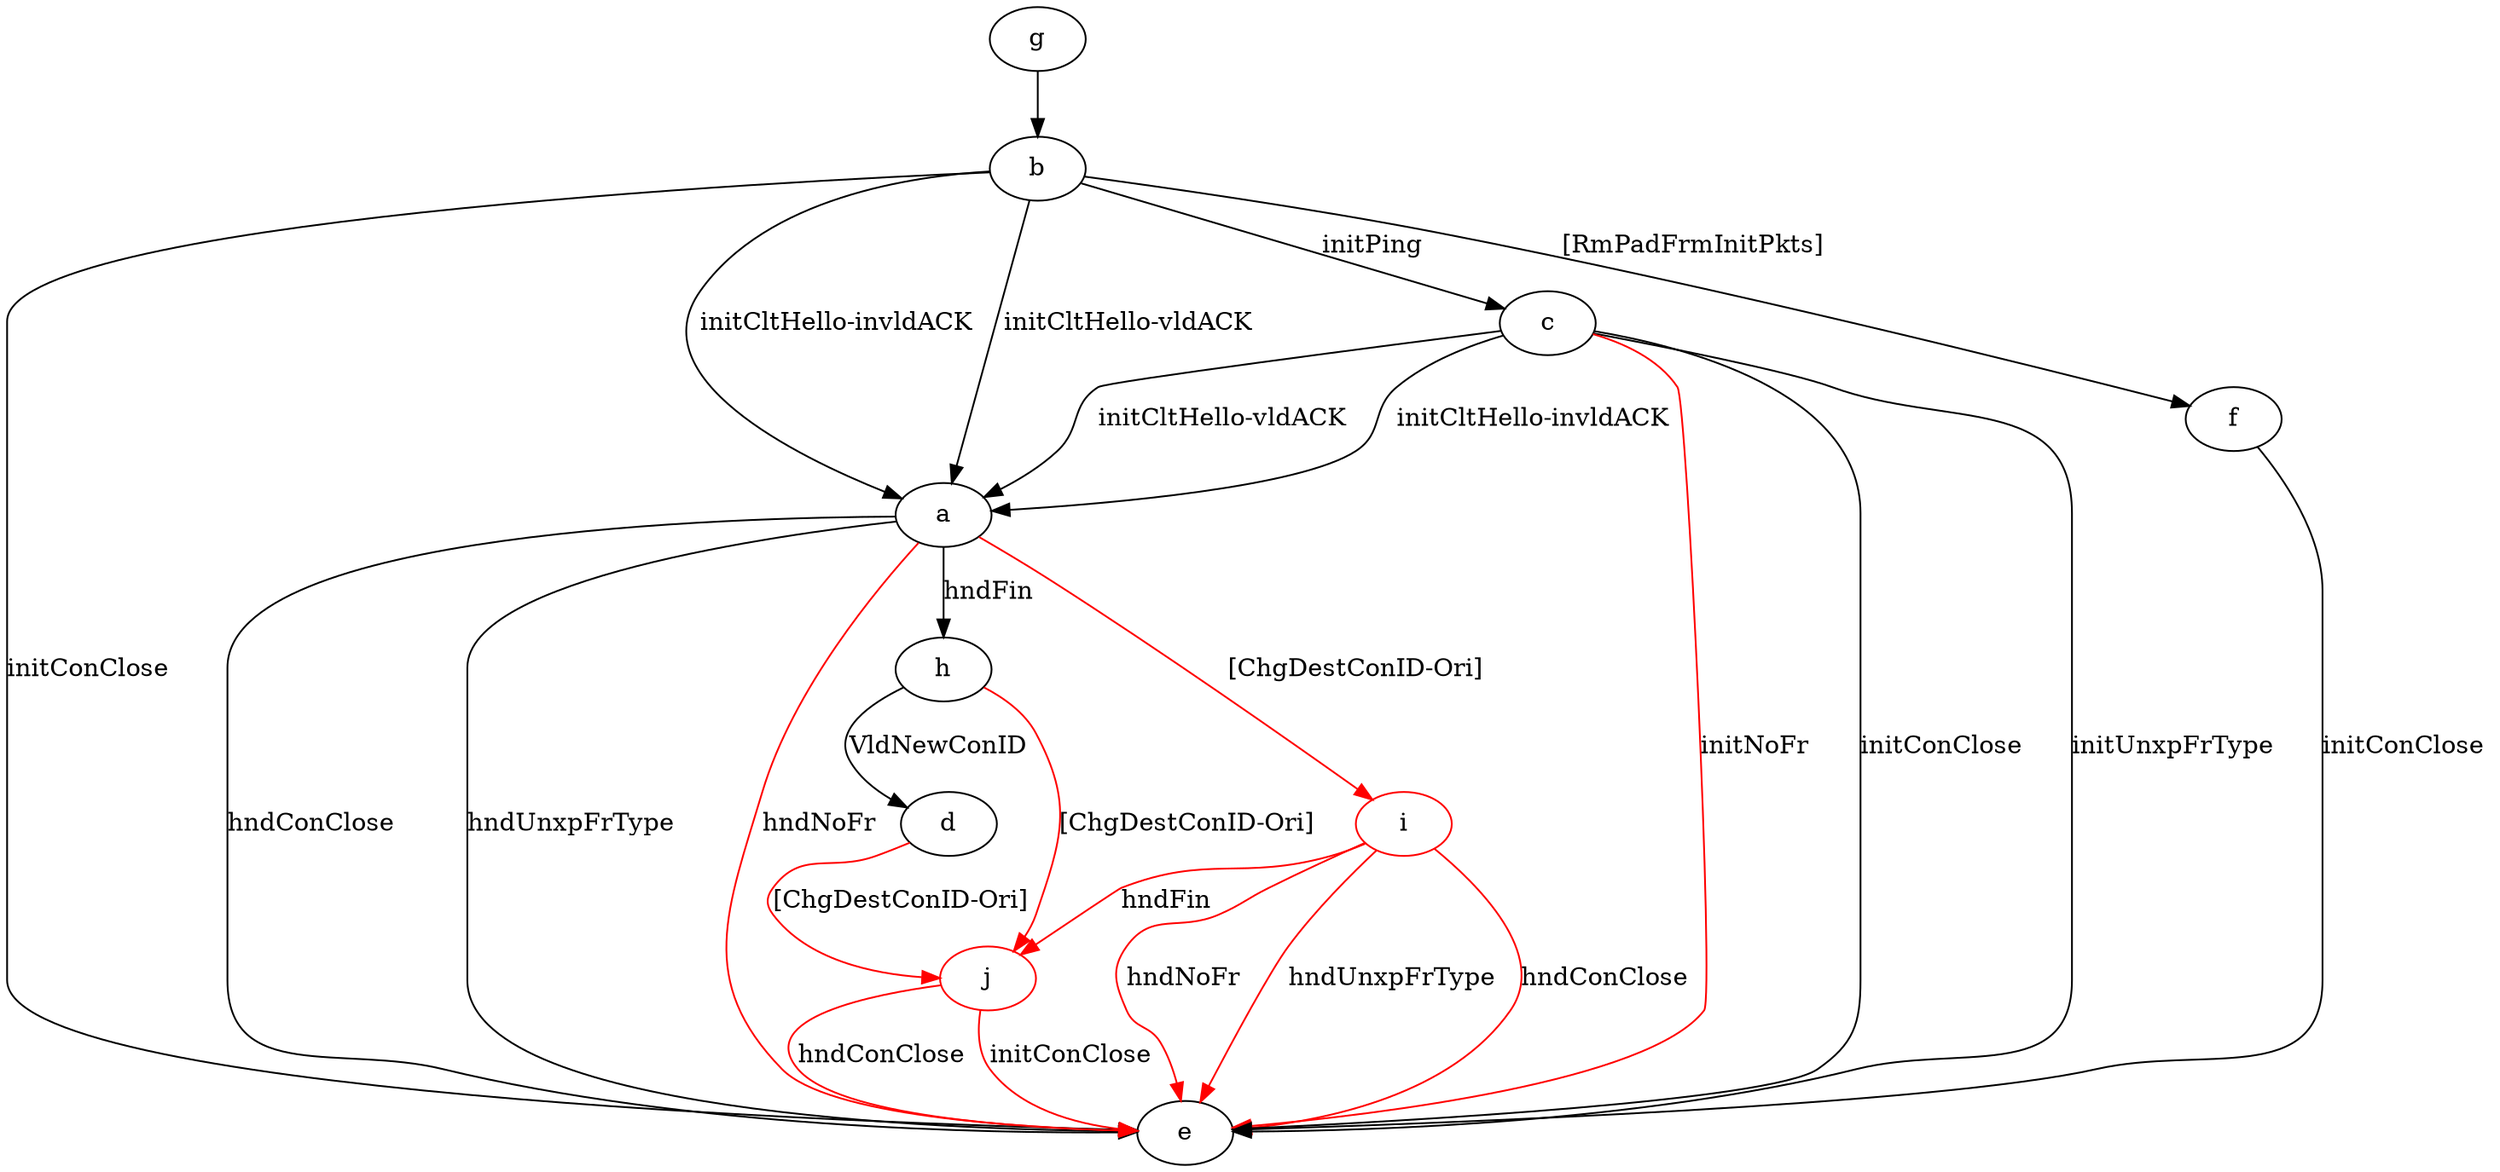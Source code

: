 digraph "" {
	a -> e	[key=0,
		label="hndConClose "];
	a -> e	[key=1,
		label="hndUnxpFrType "];
	a -> e	[key=2,
		color=red,
		label="hndNoFr "];
	a -> h	[key=0,
		label="hndFin "];
	i	[color=red];
	a -> i	[key=0,
		color=red,
		label="[ChgDestConID-Ori] "];
	b -> a	[key=0,
		label="initCltHello-vldACK "];
	b -> a	[key=1,
		label="initCltHello-invldACK "];
	b -> c	[key=0,
		label="initPing "];
	b -> e	[key=0,
		label="initConClose "];
	b -> f	[key=0,
		label="[RmPadFrmInitPkts] "];
	c -> a	[key=0,
		label="initCltHello-vldACK "];
	c -> a	[key=1,
		label="initCltHello-invldACK "];
	c -> e	[key=0,
		label="initConClose "];
	c -> e	[key=1,
		label="initUnxpFrType "];
	c -> e	[key=2,
		color=red,
		label="initNoFr "];
	j	[color=red];
	d -> j	[key=0,
		color=red,
		label="[ChgDestConID-Ori] "];
	f -> e	[key=0,
		label="initConClose "];
	g -> b	[key=0];
	h -> d	[key=0,
		label="VldNewConID "];
	h -> j	[key=0,
		color=red,
		label="[ChgDestConID-Ori] "];
	i -> e	[key=0,
		color=red,
		label="hndConClose "];
	i -> e	[key=1,
		color=red,
		label="hndNoFr "];
	i -> e	[key=2,
		color=red,
		label="hndUnxpFrType "];
	i -> j	[key=0,
		color=red,
		label="hndFin "];
	j -> e	[key=0,
		color=red,
		label="initConClose "];
	j -> e	[key=1,
		color=red,
		label="hndConClose "];
}
